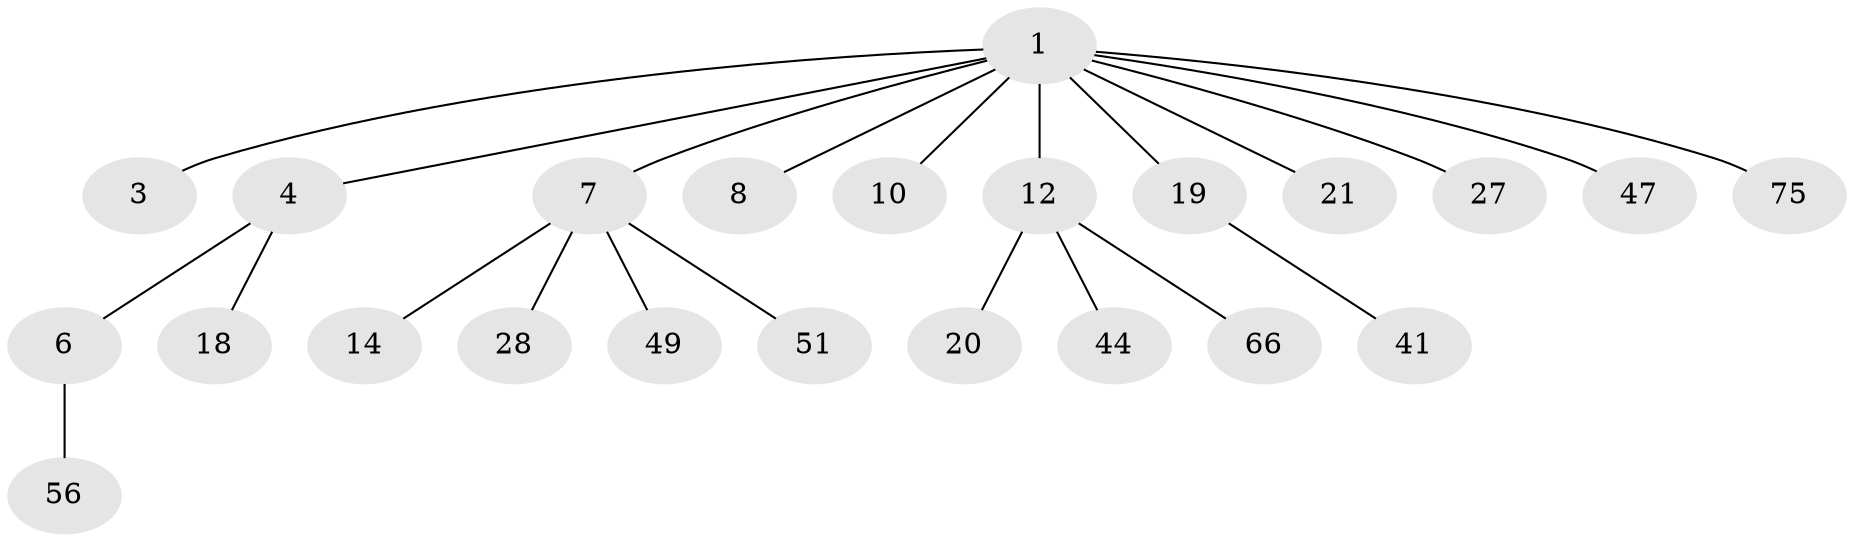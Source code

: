 // original degree distribution, {5: 0.0759493670886076, 6: 0.012658227848101266, 1: 0.5189873417721519, 4: 0.06329113924050633, 2: 0.24050632911392406, 3: 0.08860759493670886}
// Generated by graph-tools (version 1.1) at 2025/19/03/04/25 18:19:21]
// undirected, 23 vertices, 22 edges
graph export_dot {
graph [start="1"]
  node [color=gray90,style=filled];
  1 [super="+2+5"];
  3;
  4 [super="+54+74"];
  6 [super="+31+53"];
  7 [super="+43+13+16"];
  8 [super="+37"];
  10;
  12 [super="+39+15+50"];
  14 [super="+24+34"];
  18 [super="+22+63+36"];
  19 [super="+33"];
  20 [super="+68+61+42+52"];
  21 [super="+64+32+45+26"];
  27 [super="+70"];
  28 [super="+77"];
  41 [super="+59"];
  44;
  47;
  49;
  51;
  56;
  66;
  75;
  1 -- 3;
  1 -- 4;
  1 -- 12;
  1 -- 19;
  1 -- 21;
  1 -- 8;
  1 -- 10;
  1 -- 75;
  1 -- 27;
  1 -- 7;
  1 -- 47;
  4 -- 6;
  4 -- 18;
  6 -- 56;
  7 -- 14;
  7 -- 49;
  7 -- 28;
  7 -- 51;
  12 -- 66;
  12 -- 20;
  12 -- 44;
  19 -- 41;
}
